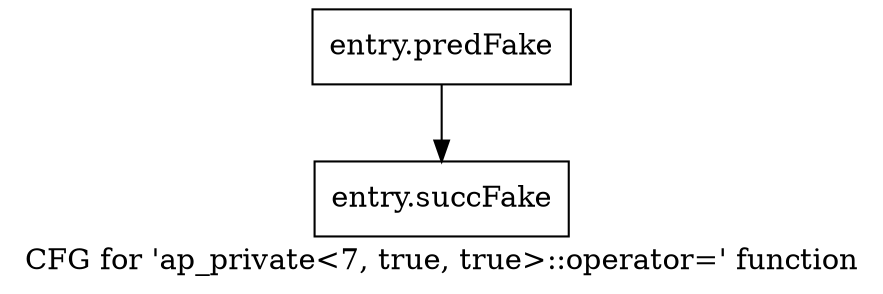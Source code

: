digraph "CFG for 'ap_private\<7, true, true\>::operator=' function" {
	label="CFG for 'ap_private\<7, true, true\>::operator=' function";

	Node0x586e840 [shape=record,filename="",linenumber="",label="{entry.predFake}"];
	Node0x586e840 -> Node0x5b2c860[ callList="" memoryops="" filename="/home/omerfaruk/tools/Xilinx/Vitis_HLS/2023.2/include/etc/ap_private.h" execusionnum="3"];
	Node0x5b2c860 [shape=record,filename="/home/omerfaruk/tools/Xilinx/Vitis_HLS/2023.2/include/etc/ap_private.h",linenumber="1484",label="{entry.succFake}"];
}
